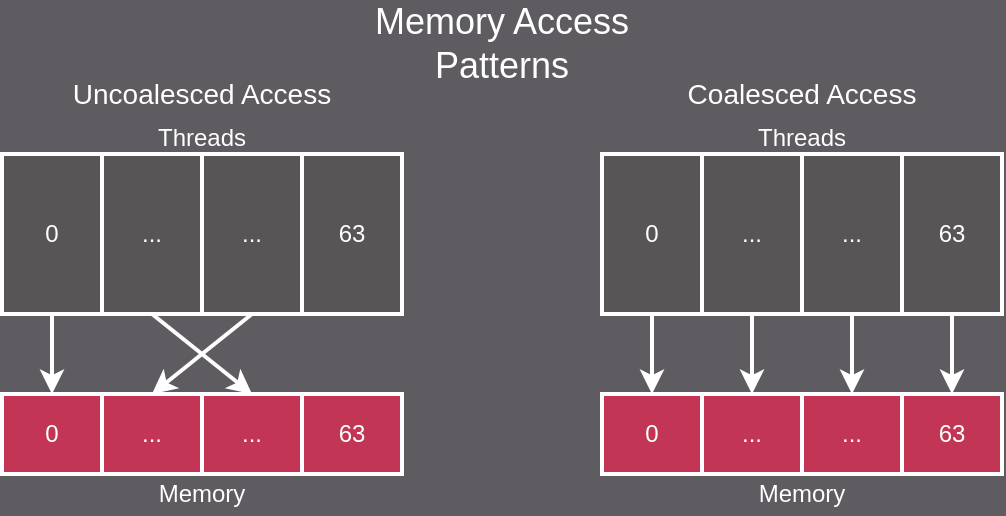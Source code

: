 <mxfile scale="1" border="20">
    <diagram name="Memory Access Patterns" id="memory-patterns">
        <mxGraphModel dx="739" dy="990" grid="1" gridSize="10" guides="1" tooltips="1" connect="1" arrows="1" fold="1" page="1" pageScale="1" pageWidth="600" pageHeight="300" background="#5E5B61" math="0" shadow="0">
            <root>
                <mxCell id="0"/>
                <mxCell id="1" parent="0"/>
                <mxCell id="title" value="Memory Access Patterns" style="text;html=1;strokeColor=none;fillColor=none;align=center;verticalAlign=middle;whiteSpace=wrap;rounded=0;fontSize=18;fontFamily=Arial;fontColor=#FFFFFF;" parent="1" vertex="1">
                    <mxGeometry x="200" y="10" width="200" height="30" as="geometry"/>
                </mxCell>
                <mxCell id="uncoalesced-title" value="Uncoalesced Access" style="text;html=1;strokeColor=none;fillColor=none;align=center;verticalAlign=middle;whiteSpace=wrap;rounded=0;fontSize=14;fontFamily=Arial;fontColor=#FFFFFF;" parent="1" vertex="1">
                    <mxGeometry x="75" y="40" width="150" height="20" as="geometry"/>
                </mxCell>
                <mxCell id="uncoalesced-threads" value="" style="rounded=0;whiteSpace=wrap;html=1;fillColor=#585556;strokeColor=#FFFFFF;strokeWidth=2;" parent="1" vertex="1">
                    <mxGeometry x="50" y="80" width="200" height="80" as="geometry"/>
                </mxCell>
                <mxCell id="uncoalesced-threads-title" value="Threads" style="text;html=1;strokeColor=none;fillColor=none;align=center;verticalAlign=middle;whiteSpace=wrap;rounded=0;fontSize=12;fontFamily=Arial;fontColor=#FFFFFF;" parent="1" vertex="1">
                    <mxGeometry x="100" y="62" width="100" height="20" as="geometry"/>
                </mxCell>
                <mxCell id="uncoalesced-div1" value="" style="endArrow=none;html=1;strokeColor=#FFFFFF;strokeWidth=2;" parent="1" edge="1">
                    <mxGeometry width="50" height="50" relative="1" as="geometry">
                        <mxPoint x="100" y="80" as="sourcePoint"/>
                        <mxPoint x="100" y="160" as="targetPoint"/>
                    </mxGeometry>
                </mxCell>
                <mxCell id="uncoalesced-div2" value="" style="endArrow=none;html=1;strokeColor=#FFFFFF;strokeWidth=2;" parent="1" edge="1">
                    <mxGeometry width="50" height="50" relative="1" as="geometry">
                        <mxPoint x="150" y="80" as="sourcePoint"/>
                        <mxPoint x="150" y="160" as="targetPoint"/>
                    </mxGeometry>
                </mxCell>
                <mxCell id="uncoalesced-div3" value="" style="endArrow=none;html=1;strokeColor=#FFFFFF;strokeWidth=2;" parent="1" edge="1">
                    <mxGeometry width="50" height="50" relative="1" as="geometry">
                        <mxPoint x="200" y="80" as="sourcePoint"/>
                        <mxPoint x="200" y="160" as="targetPoint"/>
                    </mxGeometry>
                </mxCell>
                <mxCell id="uncoalesced-memory" value="" style="rounded=0;whiteSpace=wrap;html=1;fillColor=#C23555;strokeColor=#FFFFFF;strokeWidth=2;" parent="1" vertex="1">
                    <mxGeometry x="50" y="200" width="200" height="40" as="geometry"/>
                </mxCell>
                <mxCell id="uncoalesced-memory-title" value="Memory" style="text;html=1;strokeColor=none;fillColor=none;align=center;verticalAlign=middle;whiteSpace=wrap;rounded=0;fontSize=12;fontFamily=Arial;fontColor=#FFFFFF;" parent="1" vertex="1">
                    <mxGeometry x="100" y="240" width="100" height="20" as="geometry"/>
                </mxCell>
                <mxCell id="uncoalesced-mem-div1" value="" style="endArrow=none;html=1;strokeColor=#FFFFFF;strokeWidth=2;" parent="1" edge="1">
                    <mxGeometry width="50" height="50" relative="1" as="geometry">
                        <mxPoint x="100" y="200" as="sourcePoint"/>
                        <mxPoint x="100" y="240" as="targetPoint"/>
                    </mxGeometry>
                </mxCell>
                <mxCell id="uncoalesced-mem-div2" value="" style="endArrow=none;html=1;strokeColor=#FFFFFF;strokeWidth=2;" parent="1" edge="1">
                    <mxGeometry width="50" height="50" relative="1" as="geometry">
                        <mxPoint x="150" y="200" as="sourcePoint"/>
                        <mxPoint x="150" y="240" as="targetPoint"/>
                    </mxGeometry>
                </mxCell>
                <mxCell id="uncoalesced-mem-div3" value="" style="endArrow=none;html=1;strokeColor=#FFFFFF;strokeWidth=2;" parent="1" edge="1">
                    <mxGeometry width="50" height="50" relative="1" as="geometry">
                        <mxPoint x="200" y="200" as="sourcePoint"/>
                        <mxPoint x="200" y="240" as="targetPoint"/>
                    </mxGeometry>
                </mxCell>
                <mxCell id="uncoalesced-arrow1" value="" style="endArrow=classic;html=1;strokeColor=#FFFFFF;strokeWidth=2;" parent="1" edge="1">
                    <mxGeometry width="50" height="50" relative="1" as="geometry">
                        <mxPoint x="75" y="160" as="sourcePoint"/>
                        <mxPoint x="75" y="200" as="targetPoint"/>
                    </mxGeometry>
                </mxCell>
                <mxCell id="uncoalesced-arrow2" value="" style="endArrow=classic;html=1;strokeColor=#FFFFFF;strokeWidth=2;" parent="1" edge="1">
                    <mxGeometry width="50" height="50" relative="1" as="geometry">
                        <mxPoint x="125" y="160" as="sourcePoint"/>
                        <mxPoint x="175" y="200" as="targetPoint"/>
                    </mxGeometry>
                </mxCell>
                <mxCell id="uncoalesced-arrow3" value="" style="endArrow=classic;html=1;strokeColor=#FFFFFF;strokeWidth=2;" parent="1" edge="1">
                    <mxGeometry width="50" height="50" relative="1" as="geometry">
                        <mxPoint x="175" y="160" as="sourcePoint"/>
                        <mxPoint x="125" y="200" as="targetPoint"/>
                    </mxGeometry>
                </mxCell>
                <mxCell id="coalesced-title" value="Coalesced Access" style="text;html=1;strokeColor=none;fillColor=none;align=center;verticalAlign=middle;whiteSpace=wrap;rounded=0;fontSize=14;fontFamily=Arial;fontColor=#FFFFFF;" parent="1" vertex="1">
                    <mxGeometry x="375" y="40" width="150" height="20" as="geometry"/>
                </mxCell>
                <mxCell id="coalesced-threads" value="" style="rounded=0;whiteSpace=wrap;html=1;fillColor=#585556;strokeColor=#FFFFFF;strokeWidth=2;" parent="1" vertex="1">
                    <mxGeometry x="350" y="80" width="200" height="80" as="geometry"/>
                </mxCell>
                <mxCell id="coalesced-threads-title" value="Threads" style="text;html=1;strokeColor=none;fillColor=none;align=center;verticalAlign=middle;whiteSpace=wrap;rounded=0;fontSize=12;fontFamily=Arial;fontColor=#FFFFFF;" parent="1" vertex="1">
                    <mxGeometry x="400" y="62" width="100" height="20" as="geometry"/>
                </mxCell>
                <mxCell id="coalesced-div1" value="" style="endArrow=none;html=1;strokeColor=#FFFFFF;strokeWidth=2;" parent="1" edge="1">
                    <mxGeometry width="50" height="50" relative="1" as="geometry">
                        <mxPoint x="400" y="80" as="sourcePoint"/>
                        <mxPoint x="400" y="160" as="targetPoint"/>
                    </mxGeometry>
                </mxCell>
                <mxCell id="coalesced-div2" value="" style="endArrow=none;html=1;strokeColor=#FFFFFF;strokeWidth=2;" parent="1" edge="1">
                    <mxGeometry width="50" height="50" relative="1" as="geometry">
                        <mxPoint x="450" y="79" as="sourcePoint"/>
                        <mxPoint x="450" y="159" as="targetPoint"/>
                    </mxGeometry>
                </mxCell>
                <mxCell id="coalesced-div3" value="" style="endArrow=none;html=1;strokeColor=#FFFFFF;strokeWidth=2;" parent="1" edge="1">
                    <mxGeometry width="50" height="50" relative="1" as="geometry">
                        <mxPoint x="500" y="80" as="sourcePoint"/>
                        <mxPoint x="500" y="160" as="targetPoint"/>
                    </mxGeometry>
                </mxCell>
                <mxCell id="coalesced-memory" value="" style="rounded=0;whiteSpace=wrap;html=1;fillColor=#C23555;strokeColor=#FFFFFF;strokeWidth=2;" parent="1" vertex="1">
                    <mxGeometry x="350" y="200" width="200" height="40" as="geometry"/>
                </mxCell>
                <mxCell id="coalesced-memory-title" value="Memory" style="text;html=1;strokeColor=none;fillColor=none;align=center;verticalAlign=middle;whiteSpace=wrap;rounded=0;fontSize=12;fontFamily=Arial;fontColor=#FFFFFF;" parent="1" vertex="1">
                    <mxGeometry x="400" y="240" width="100" height="20" as="geometry"/>
                </mxCell>
                <mxCell id="coalesced-mem-div1" value="" style="endArrow=none;html=1;strokeColor=#FFFFFF;strokeWidth=2;" parent="1" edge="1">
                    <mxGeometry width="50" height="50" relative="1" as="geometry">
                        <mxPoint x="400" y="200" as="sourcePoint"/>
                        <mxPoint x="400" y="240" as="targetPoint"/>
                    </mxGeometry>
                </mxCell>
                <mxCell id="coalesced-mem-div2" value="" style="endArrow=none;html=1;strokeColor=#FFFFFF;strokeWidth=2;" parent="1" edge="1">
                    <mxGeometry width="50" height="50" relative="1" as="geometry">
                        <mxPoint x="450" y="200" as="sourcePoint"/>
                        <mxPoint x="450" y="240" as="targetPoint"/>
                    </mxGeometry>
                </mxCell>
                <mxCell id="coalesced-mem-div3" value="" style="endArrow=none;html=1;strokeColor=#FFFFFF;strokeWidth=2;" parent="1" edge="1">
                    <mxGeometry width="50" height="50" relative="1" as="geometry">
                        <mxPoint x="500" y="200" as="sourcePoint"/>
                        <mxPoint x="500" y="240" as="targetPoint"/>
                    </mxGeometry>
                </mxCell>
                <mxCell id="coalesced-arrow1" value="" style="endArrow=classic;html=1;strokeColor=#FFFFFF;strokeWidth=2;" parent="1" edge="1">
                    <mxGeometry width="50" height="50" relative="1" as="geometry">
                        <mxPoint x="375" y="160" as="sourcePoint"/>
                        <mxPoint x="375" y="200" as="targetPoint"/>
                    </mxGeometry>
                </mxCell>
                <mxCell id="coalesced-arrow2" value="" style="endArrow=classic;html=1;strokeColor=#FFFFFF;strokeWidth=2;" parent="1" edge="1">
                    <mxGeometry width="50" height="50" relative="1" as="geometry">
                        <mxPoint x="425" y="160" as="sourcePoint"/>
                        <mxPoint x="425" y="200" as="targetPoint"/>
                    </mxGeometry>
                </mxCell>
                <mxCell id="coalesced-arrow3" value="" style="endArrow=classic;html=1;strokeColor=#FFFFFF;strokeWidth=2;" parent="1" edge="1">
                    <mxGeometry width="50" height="50" relative="1" as="geometry">
                        <mxPoint x="475" y="160" as="sourcePoint"/>
                        <mxPoint x="475" y="200" as="targetPoint"/>
                    </mxGeometry>
                </mxCell>
                <mxCell id="coalesced-arrow4" value="" style="endArrow=classic;html=1;strokeColor=#FFFFFF;strokeWidth=2;" parent="1" edge="1">
                    <mxGeometry width="50" height="50" relative="1" as="geometry">
                        <mxPoint x="525" y="160" as="sourcePoint"/>
                        <mxPoint x="525" y="200" as="targetPoint"/>
                    </mxGeometry>
                </mxCell>
                <UserObject label="0" placeholders="1" name="Variable" id="2">
                    <mxCell style="text;html=1;align=center;verticalAlign=middle;whiteSpace=wrap;overflow=hidden;fontColor=light-dark(#FFFFFF,#121212);" parent="1" vertex="1">
                        <mxGeometry x="65" y="110" width="20" height="20" as="geometry"/>
                    </mxCell>
                </UserObject>
                <UserObject label="..." placeholders="1" name="Variable" id="3">
                    <mxCell style="text;html=1;align=center;verticalAlign=middle;whiteSpace=wrap;overflow=hidden;fontColor=light-dark(#FFFFFF,#121212);" parent="1" vertex="1">
                        <mxGeometry x="115" y="110" width="20" height="20" as="geometry"/>
                    </mxCell>
                </UserObject>
                <UserObject label="..." placeholders="1" name="Variable" id="4">
                    <mxCell style="text;html=1;align=center;verticalAlign=middle;whiteSpace=wrap;overflow=hidden;fontColor=light-dark(#FFFFFF,#121212);" parent="1" vertex="1">
                        <mxGeometry x="165" y="110" width="20" height="20" as="geometry"/>
                    </mxCell>
                </UserObject>
                <UserObject label="63" placeholders="1" name="Variable" id="5">
                    <mxCell style="text;html=1;align=center;verticalAlign=middle;whiteSpace=wrap;overflow=hidden;fontColor=light-dark(#FFFFFF,#121212);" parent="1" vertex="1">
                        <mxGeometry x="215" y="110" width="20" height="20" as="geometry"/>
                    </mxCell>
                </UserObject>
                <UserObject label="0" placeholders="1" name="Variable" id="6">
                    <mxCell style="text;html=1;align=center;verticalAlign=middle;whiteSpace=wrap;overflow=hidden;fontColor=light-dark(#FFFFFF,#121212);" parent="1" vertex="1">
                        <mxGeometry x="365" y="110" width="20" height="20" as="geometry"/>
                    </mxCell>
                </UserObject>
                <UserObject label="..." placeholders="1" name="Variable" id="7">
                    <mxCell style="text;html=1;align=center;verticalAlign=middle;whiteSpace=wrap;overflow=hidden;fontColor=light-dark(#FFFFFF,#121212);" parent="1" vertex="1">
                        <mxGeometry x="415" y="110" width="20" height="20" as="geometry"/>
                    </mxCell>
                </UserObject>
                <UserObject label="..." placeholders="1" name="Variable" id="8">
                    <mxCell style="text;html=1;align=center;verticalAlign=middle;whiteSpace=wrap;overflow=hidden;fontColor=light-dark(#FFFFFF,#121212);" parent="1" vertex="1">
                        <mxGeometry x="465" y="110" width="20" height="20" as="geometry"/>
                    </mxCell>
                </UserObject>
                <UserObject label="63" placeholders="1" name="Variable" id="9">
                    <mxCell style="text;html=1;align=center;verticalAlign=middle;whiteSpace=wrap;overflow=hidden;fontColor=light-dark(#FFFFFF,#121212);" parent="1" vertex="1">
                        <mxGeometry x="515" y="110" width="20" height="20" as="geometry"/>
                    </mxCell>
                </UserObject>
                <UserObject label="0" placeholders="1" name="Variable" id="10">
                    <mxCell style="text;html=1;align=center;verticalAlign=middle;whiteSpace=wrap;overflow=hidden;fontColor=light-dark(#FFFFFF,#121212);" parent="1" vertex="1">
                        <mxGeometry x="65" y="210" width="20" height="20" as="geometry"/>
                    </mxCell>
                </UserObject>
                <UserObject label="..." placeholders="1" name="Variable" id="11">
                    <mxCell style="text;html=1;align=center;verticalAlign=middle;whiteSpace=wrap;overflow=hidden;fontColor=light-dark(#FFFFFF,#121212);" parent="1" vertex="1">
                        <mxGeometry x="115" y="210" width="20" height="20" as="geometry"/>
                    </mxCell>
                </UserObject>
                <UserObject label="..." placeholders="1" name="Variable" id="12">
                    <mxCell style="text;html=1;align=center;verticalAlign=middle;whiteSpace=wrap;overflow=hidden;fontColor=light-dark(#FFFFFF,#121212);" parent="1" vertex="1">
                        <mxGeometry x="165" y="210" width="20" height="20" as="geometry"/>
                    </mxCell>
                </UserObject>
                <UserObject label="63" placeholders="1" name="Variable" id="13">
                    <mxCell style="text;html=1;align=center;verticalAlign=middle;whiteSpace=wrap;overflow=hidden;fontColor=light-dark(#FFFFFF,#121212);" parent="1" vertex="1">
                        <mxGeometry x="215" y="210" width="20" height="20" as="geometry"/>
                    </mxCell>
                </UserObject>
                <UserObject label="0" placeholders="1" name="Variable" id="14">
                    <mxCell style="text;html=1;align=center;verticalAlign=middle;whiteSpace=wrap;overflow=hidden;fontColor=light-dark(#FFFFFF,#121212);" parent="1" vertex="1">
                        <mxGeometry x="365" y="210" width="20" height="20" as="geometry"/>
                    </mxCell>
                </UserObject>
                <UserObject label="..." placeholders="1" name="Variable" id="15">
                    <mxCell style="text;html=1;align=center;verticalAlign=middle;whiteSpace=wrap;overflow=hidden;fontColor=light-dark(#FFFFFF,#121212);" parent="1" vertex="1">
                        <mxGeometry x="415" y="210" width="20" height="20" as="geometry"/>
                    </mxCell>
                </UserObject>
                <UserObject label="..." placeholders="1" name="Variable" id="16">
                    <mxCell style="text;html=1;align=center;verticalAlign=middle;whiteSpace=wrap;overflow=hidden;fontColor=light-dark(#FFFFFF,#121212);" parent="1" vertex="1">
                        <mxGeometry x="465" y="210" width="20" height="20" as="geometry"/>
                    </mxCell>
                </UserObject>
                <UserObject label="63" placeholders="1" name="Variable" id="17">
                    <mxCell style="text;html=1;align=center;verticalAlign=middle;whiteSpace=wrap;overflow=hidden;fontColor=light-dark(#FFFFFF,#121212);" parent="1" vertex="1">
                        <mxGeometry x="515" y="210" width="20" height="20" as="geometry"/>
                    </mxCell>
                </UserObject>
            </root>
        </mxGraphModel>
    </diagram>
</mxfile>